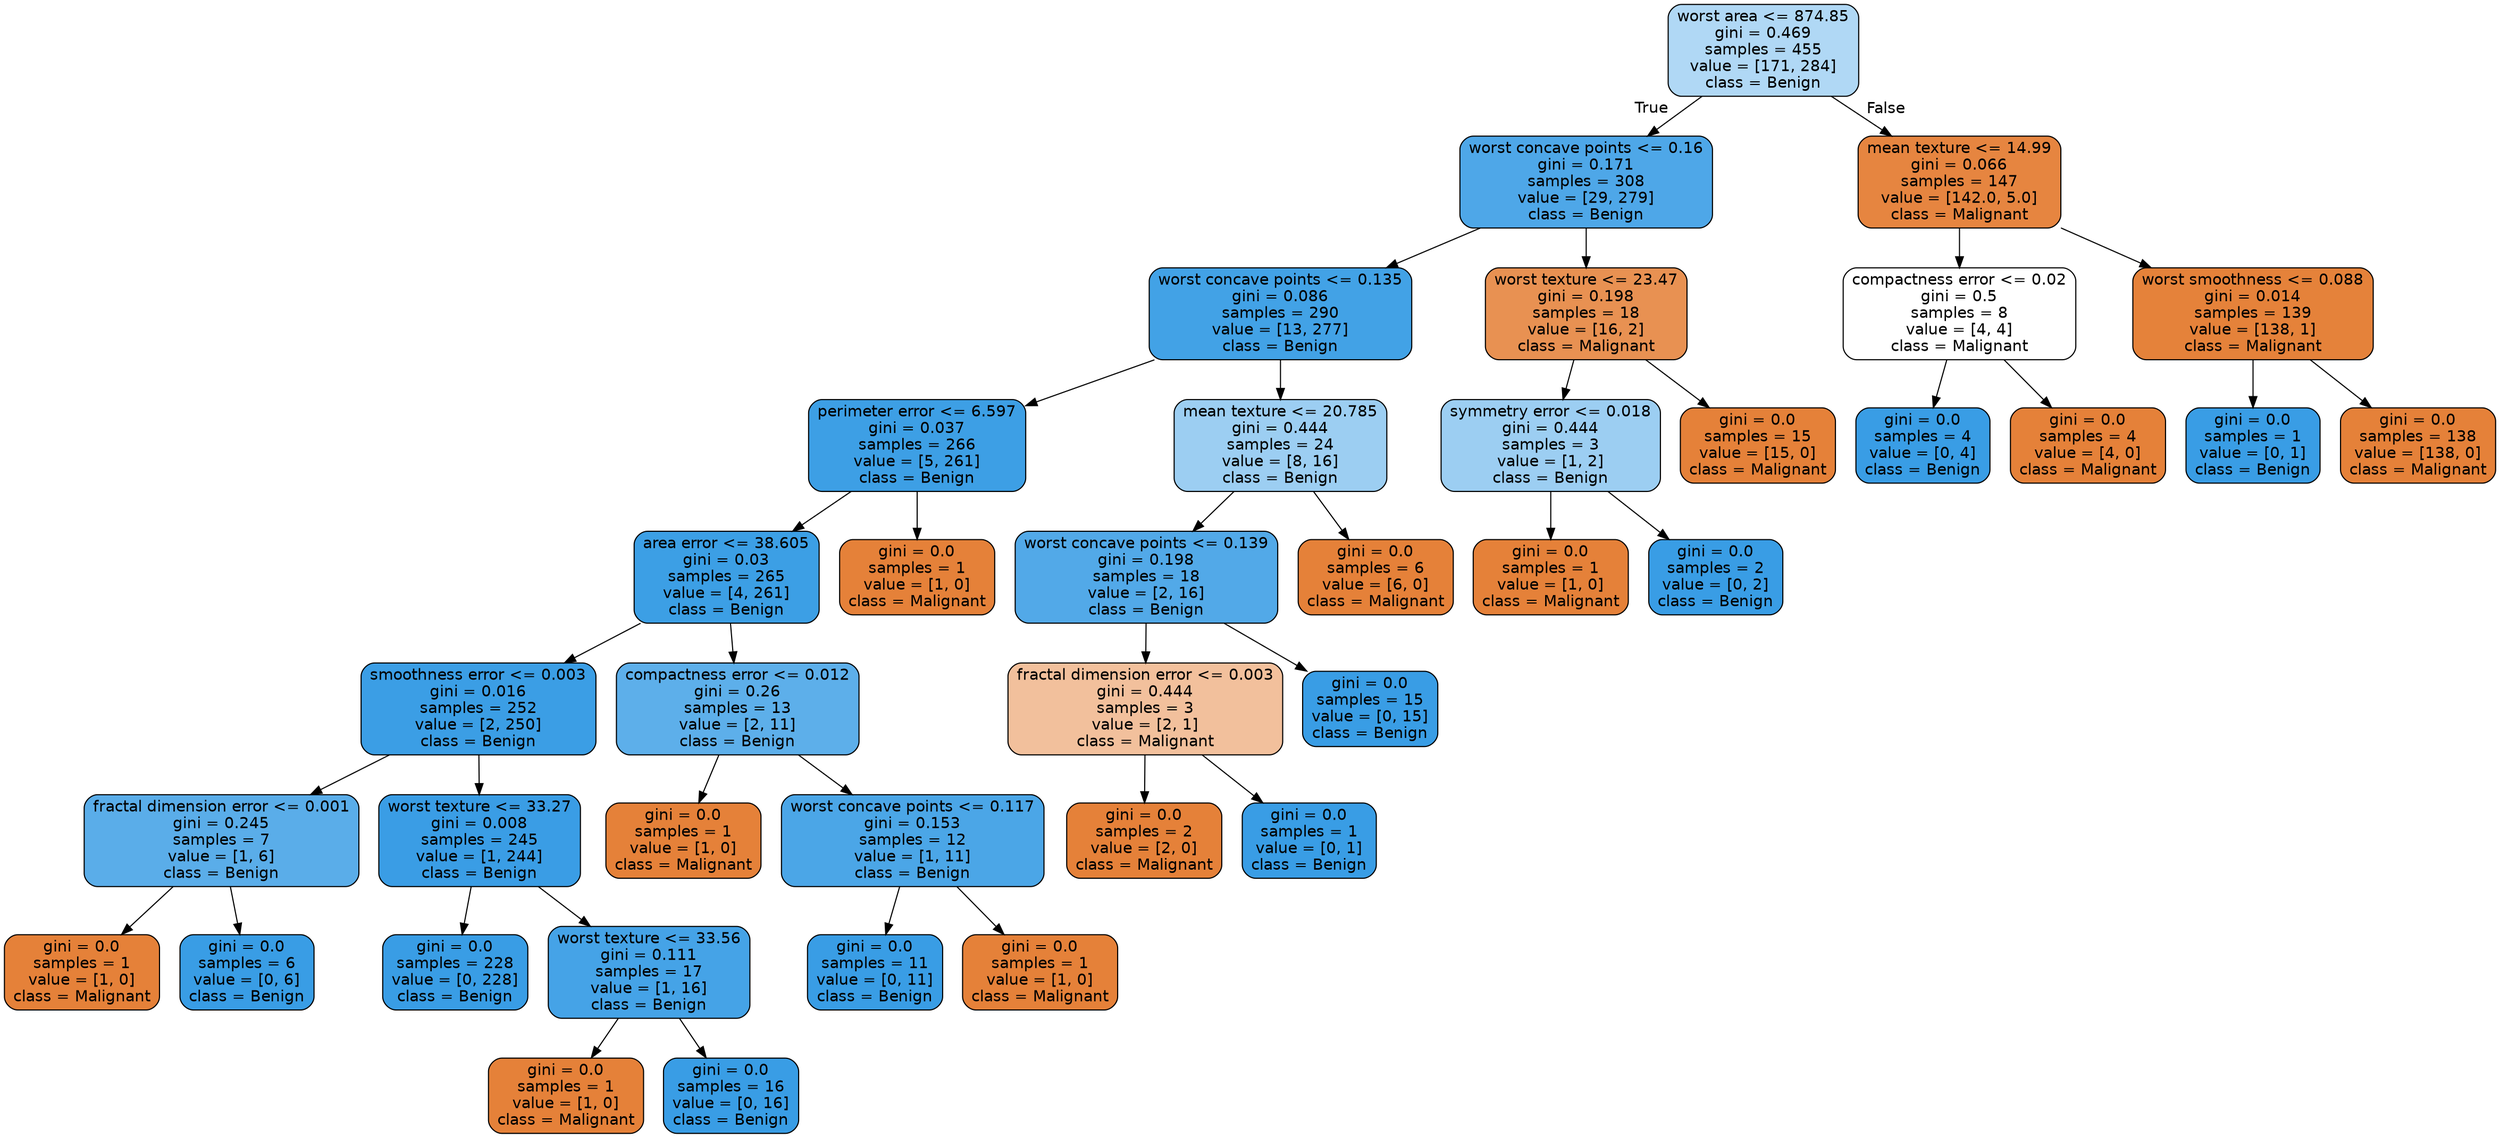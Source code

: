 digraph Tree {
node [shape=box, style="filled, rounded", color="black", fontname="helvetica"] ;
edge [fontname="helvetica"] ;
0 [label="worst area <= 874.85\ngini = 0.469\nsamples = 455\nvalue = [171, 284]\nclass = Benign", fillcolor="#b0d8f5"] ;
1 [label="worst concave points <= 0.16\ngini = 0.171\nsamples = 308\nvalue = [29, 279]\nclass = Benign", fillcolor="#4ea7e8"] ;
0 -> 1 [labeldistance=2.5, labelangle=45, headlabel="True"] ;
2 [label="worst concave points <= 0.135\ngini = 0.086\nsamples = 290\nvalue = [13, 277]\nclass = Benign", fillcolor="#42a2e6"] ;
1 -> 2 ;
3 [label="perimeter error <= 6.597\ngini = 0.037\nsamples = 266\nvalue = [5, 261]\nclass = Benign", fillcolor="#3d9fe5"] ;
2 -> 3 ;
4 [label="area error <= 38.605\ngini = 0.03\nsamples = 265\nvalue = [4, 261]\nclass = Benign", fillcolor="#3c9fe5"] ;
3 -> 4 ;
5 [label="smoothness error <= 0.003\ngini = 0.016\nsamples = 252\nvalue = [2, 250]\nclass = Benign", fillcolor="#3b9ee5"] ;
4 -> 5 ;
6 [label="fractal dimension error <= 0.001\ngini = 0.245\nsamples = 7\nvalue = [1, 6]\nclass = Benign", fillcolor="#5aade9"] ;
5 -> 6 ;
7 [label="gini = 0.0\nsamples = 1\nvalue = [1, 0]\nclass = Malignant", fillcolor="#e58139"] ;
6 -> 7 ;
8 [label="gini = 0.0\nsamples = 6\nvalue = [0, 6]\nclass = Benign", fillcolor="#399de5"] ;
6 -> 8 ;
9 [label="worst texture <= 33.27\ngini = 0.008\nsamples = 245\nvalue = [1, 244]\nclass = Benign", fillcolor="#3a9de5"] ;
5 -> 9 ;
10 [label="gini = 0.0\nsamples = 228\nvalue = [0, 228]\nclass = Benign", fillcolor="#399de5"] ;
9 -> 10 ;
11 [label="worst texture <= 33.56\ngini = 0.111\nsamples = 17\nvalue = [1, 16]\nclass = Benign", fillcolor="#45a3e7"] ;
9 -> 11 ;
12 [label="gini = 0.0\nsamples = 1\nvalue = [1, 0]\nclass = Malignant", fillcolor="#e58139"] ;
11 -> 12 ;
13 [label="gini = 0.0\nsamples = 16\nvalue = [0, 16]\nclass = Benign", fillcolor="#399de5"] ;
11 -> 13 ;
14 [label="compactness error <= 0.012\ngini = 0.26\nsamples = 13\nvalue = [2, 11]\nclass = Benign", fillcolor="#5dafea"] ;
4 -> 14 ;
15 [label="gini = 0.0\nsamples = 1\nvalue = [1, 0]\nclass = Malignant", fillcolor="#e58139"] ;
14 -> 15 ;
16 [label="worst concave points <= 0.117\ngini = 0.153\nsamples = 12\nvalue = [1, 11]\nclass = Benign", fillcolor="#4ba6e7"] ;
14 -> 16 ;
17 [label="gini = 0.0\nsamples = 11\nvalue = [0, 11]\nclass = Benign", fillcolor="#399de5"] ;
16 -> 17 ;
18 [label="gini = 0.0\nsamples = 1\nvalue = [1, 0]\nclass = Malignant", fillcolor="#e58139"] ;
16 -> 18 ;
19 [label="gini = 0.0\nsamples = 1\nvalue = [1, 0]\nclass = Malignant", fillcolor="#e58139"] ;
3 -> 19 ;
20 [label="mean texture <= 20.785\ngini = 0.444\nsamples = 24\nvalue = [8, 16]\nclass = Benign", fillcolor="#9ccef2"] ;
2 -> 20 ;
21 [label="worst concave points <= 0.139\ngini = 0.198\nsamples = 18\nvalue = [2, 16]\nclass = Benign", fillcolor="#52a9e8"] ;
20 -> 21 ;
22 [label="fractal dimension error <= 0.003\ngini = 0.444\nsamples = 3\nvalue = [2, 1]\nclass = Malignant", fillcolor="#f2c09c"] ;
21 -> 22 ;
23 [label="gini = 0.0\nsamples = 2\nvalue = [2, 0]\nclass = Malignant", fillcolor="#e58139"] ;
22 -> 23 ;
24 [label="gini = 0.0\nsamples = 1\nvalue = [0, 1]\nclass = Benign", fillcolor="#399de5"] ;
22 -> 24 ;
25 [label="gini = 0.0\nsamples = 15\nvalue = [0, 15]\nclass = Benign", fillcolor="#399de5"] ;
21 -> 25 ;
26 [label="gini = 0.0\nsamples = 6\nvalue = [6, 0]\nclass = Malignant", fillcolor="#e58139"] ;
20 -> 26 ;
27 [label="worst texture <= 23.47\ngini = 0.198\nsamples = 18\nvalue = [16, 2]\nclass = Malignant", fillcolor="#e89152"] ;
1 -> 27 ;
28 [label="symmetry error <= 0.018\ngini = 0.444\nsamples = 3\nvalue = [1, 2]\nclass = Benign", fillcolor="#9ccef2"] ;
27 -> 28 ;
29 [label="gini = 0.0\nsamples = 1\nvalue = [1, 0]\nclass = Malignant", fillcolor="#e58139"] ;
28 -> 29 ;
30 [label="gini = 0.0\nsamples = 2\nvalue = [0, 2]\nclass = Benign", fillcolor="#399de5"] ;
28 -> 30 ;
31 [label="gini = 0.0\nsamples = 15\nvalue = [15, 0]\nclass = Malignant", fillcolor="#e58139"] ;
27 -> 31 ;
32 [label="mean texture <= 14.99\ngini = 0.066\nsamples = 147\nvalue = [142.0, 5.0]\nclass = Malignant", fillcolor="#e68540"] ;
0 -> 32 [labeldistance=2.5, labelangle=-45, headlabel="False"] ;
33 [label="compactness error <= 0.02\ngini = 0.5\nsamples = 8\nvalue = [4, 4]\nclass = Malignant", fillcolor="#ffffff"] ;
32 -> 33 ;
34 [label="gini = 0.0\nsamples = 4\nvalue = [0, 4]\nclass = Benign", fillcolor="#399de5"] ;
33 -> 34 ;
35 [label="gini = 0.0\nsamples = 4\nvalue = [4, 0]\nclass = Malignant", fillcolor="#e58139"] ;
33 -> 35 ;
36 [label="worst smoothness <= 0.088\ngini = 0.014\nsamples = 139\nvalue = [138, 1]\nclass = Malignant", fillcolor="#e5823a"] ;
32 -> 36 ;
37 [label="gini = 0.0\nsamples = 1\nvalue = [0, 1]\nclass = Benign", fillcolor="#399de5"] ;
36 -> 37 ;
38 [label="gini = 0.0\nsamples = 138\nvalue = [138, 0]\nclass = Malignant", fillcolor="#e58139"] ;
36 -> 38 ;
}